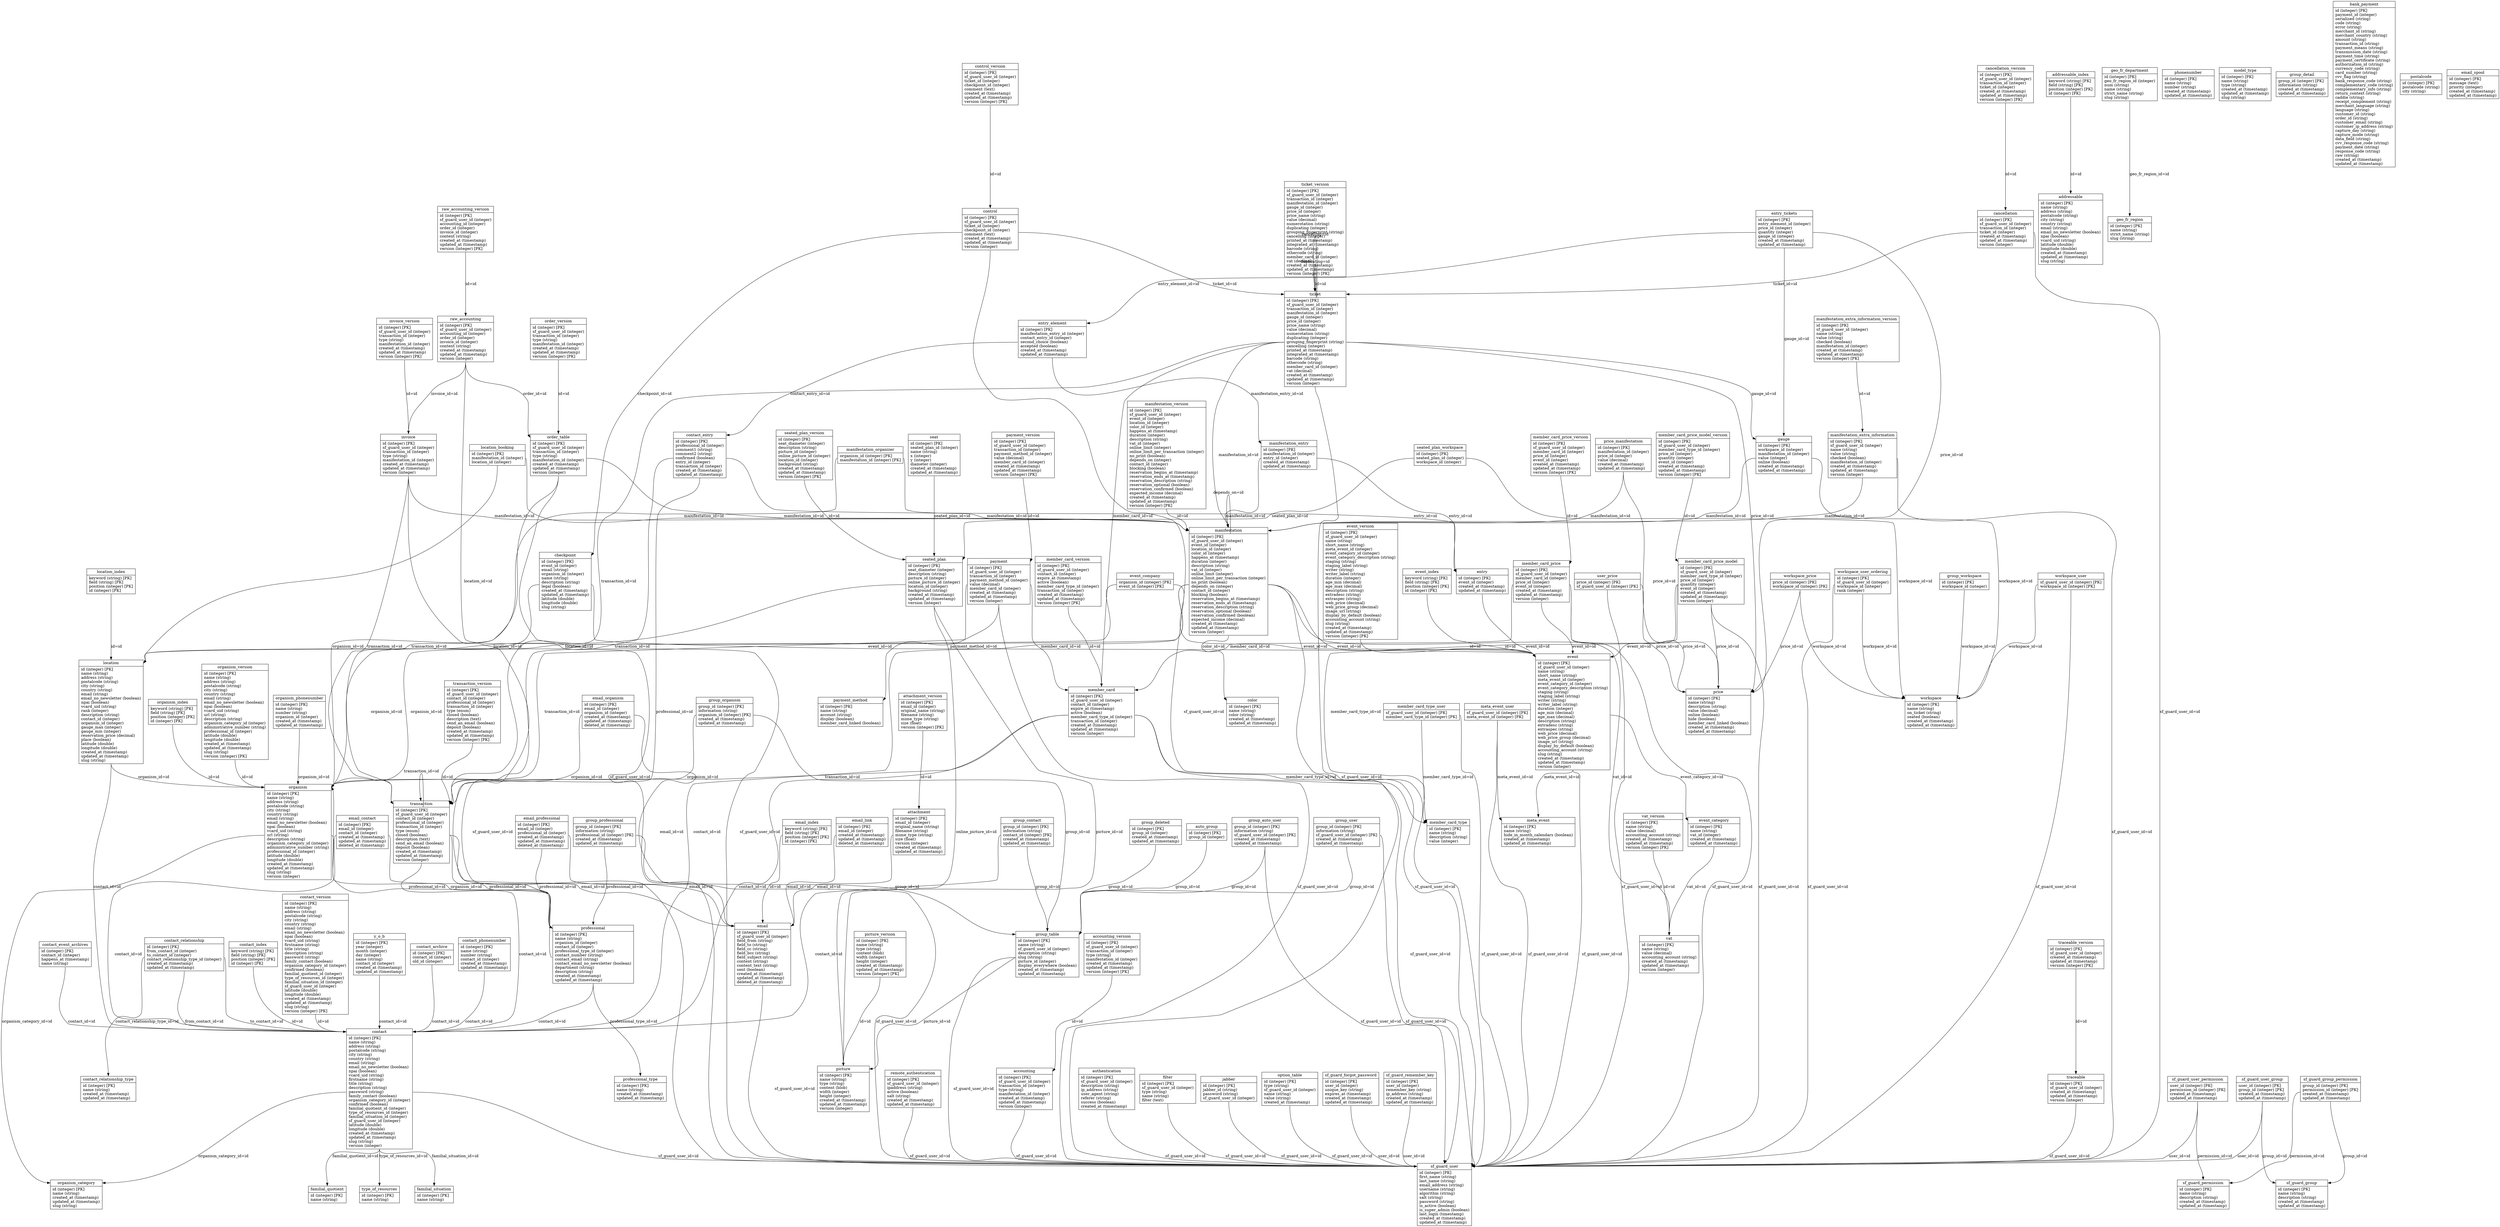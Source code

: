 digraph G {
	edge [ len=2 labeldistance=2 ];
	overlap=false;
	splines=true;

	nodecontact_relationship [
		label="{<table>contact_relationship|<cols>id (integer) [PK]\lfrom_contact_id (integer)\lto_contact_id (integer)\lcontact_relationship_type_id (integer)\lcreated_at (timestamp)\lupdated_at (timestamp)\l}",
		shape=record ];
	nodefamilial_quotient [
		label="{<table>familial_quotient|<cols>id (integer) [PK]\lname (string)\l}",
		shape=record ];
	nodeaddressable [
		label="{<table>addressable|<cols>id (integer) [PK]\lname (string)\laddress (string)\lpostalcode (string)\lcity (string)\lcountry (string)\lemail (string)\lemail_no_newsletter (boolean)\lnpai (boolean)\lvcard_uid (string)\llatitude (double)\llongitude (double)\lcreated_at (timestamp)\lupdated_at (timestamp)\lslug (string)\l}",
		shape=record ];
	nodecontact [
		label="{<table>contact|<cols>id (integer) [PK]\lname (string)\laddress (string)\lpostalcode (string)\lcity (string)\lcountry (string)\lemail (string)\lemail_no_newsletter (boolean)\lnpai (boolean)\lvcard_uid (string)\lfirstname (string)\ltitle (string)\ldescription (string)\lpassword (string)\lfamily_contact (boolean)\lorganism_category_id (integer)\lconfirmed (boolean)\lfamilial_quotient_id (integer)\ltype_of_resources_id (integer)\lfamilial_situation_id (integer)\lsf_guard_user_id (integer)\llatitude (double)\llongitude (double)\lcreated_at (timestamp)\lupdated_at (timestamp)\lslug (string)\lversion (integer)\l}",
		shape=record ];
	nodeorganism [
		label="{<table>organism|<cols>id (integer) [PK]\lname (string)\laddress (string)\lpostalcode (string)\lcity (string)\lcountry (string)\lemail (string)\lemail_no_newsletter (boolean)\lnpai (boolean)\lvcard_uid (string)\lurl (string)\ldescription (string)\lorganism_category_id (integer)\ladministrative_number (string)\lprofessional_id (integer)\llatitude (double)\llongitude (double)\lcreated_at (timestamp)\lupdated_at (timestamp)\lslug (string)\lversion (integer)\l}",
		shape=record ];
	nodefamilial_situation [
		label="{<table>familial_situation|<cols>id (integer) [PK]\lname (string)\l}",
		shape=record ];
	nodecontact_relationship_type [
		label="{<table>contact_relationship_type|<cols>id (integer) [PK]\lname (string)\lcreated_at (timestamp)\lupdated_at (timestamp)\l}",
		shape=record ];
	nodegeo_fr_region [
		label="{<table>geo_fr_region|<cols>id (integer) [PK]\lname (string)\lstrict_name (string)\lslug (string)\l}",
		shape=record ];
	nodeoption_table [
		label="{<table>option_table|<cols>id (integer) [PK]\ltype (string)\lsf_guard_user_id (integer)\lname (string)\lvalue (string)\lcreated_at (timestamp)\l}",
		shape=record ];
	nodeoption_table [
		label="{<table>option_table|<cols>id (integer) [PK]\ltype (string)\lsf_guard_user_id (integer)\lname (string)\lvalue (string)\lcreated_at (timestamp)\l}",
		shape=record ];
	nodey_o_b [
		label="{<table>y_o_b|<cols>id (integer) [PK]\lyear (integer)\lmonth (integer)\lday (integer)\lname (string)\lcontact_id (integer)\lcreated_at (timestamp)\lupdated_at (timestamp)\l}",
		shape=record ];
	nodeoption_table [
		label="{<table>option_table|<cols>id (integer) [PK]\ltype (string)\lsf_guard_user_id (integer)\lname (string)\lvalue (string)\lcreated_at (timestamp)\l}",
		shape=record ];
	nodephonenumber [
		label="{<table>phonenumber|<cols>id (integer) [PK]\lname (string)\lnumber (string)\lcreated_at (timestamp)\lupdated_at (timestamp)\l}",
		shape=record ];
	nodeorganism_phonenumber [
		label="{<table>organism_phonenumber|<cols>id (integer) [PK]\lname (string)\lnumber (string)\lorganism_id (integer)\lcreated_at (timestamp)\lupdated_at (timestamp)\l}",
		shape=record ];
	nodeorganism_category [
		label="{<table>organism_category|<cols>id (integer) [PK]\lname (string)\lcreated_at (timestamp)\lupdated_at (timestamp)\lslug (string)\l}",
		shape=record ];
	nodemodel_type [
		label="{<table>model_type|<cols>id (integer) [PK]\lname (string)\ltype (string)\lcreated_at (timestamp)\lupdated_at (timestamp)\lslug (string)\l}",
		shape=record ];
	nodemodel_type [
		label="{<table>model_type|<cols>id (integer) [PK]\lname (string)\ltype (string)\lcreated_at (timestamp)\lupdated_at (timestamp)\lslug (string)\l}",
		shape=record ];
	nodetype_of_resources [
		label="{<table>type_of_resources|<cols>id (integer) [PK]\lname (string)\l}",
		shape=record ];
	nodemodel_type [
		label="{<table>model_type|<cols>id (integer) [PK]\lname (string)\ltype (string)\lcreated_at (timestamp)\lupdated_at (timestamp)\lslug (string)\l}",
		shape=record ];
	nodeoption_table [
		label="{<table>option_table|<cols>id (integer) [PK]\ltype (string)\lsf_guard_user_id (integer)\lname (string)\lvalue (string)\lcreated_at (timestamp)\l}",
		shape=record ];
	nodecontact_archive [
		label="{<table>contact_archive|<cols>id (integer) [PK]\lcontact_id (integer)\lold_id (integer)\l}",
		shape=record ];
	nodecontact_phonenumber [
		label="{<table>contact_phonenumber|<cols>id (integer) [PK]\lname (string)\lnumber (string)\lcontact_id (integer)\lcreated_at (timestamp)\lupdated_at (timestamp)\l}",
		shape=record ];
	nodeprofessional [
		label="{<table>professional|<cols>id (integer) [PK]\lname (string)\lorganism_id (integer)\lcontact_id (integer)\lprofessional_type_id (integer)\lcontact_number (string)\lcontact_email (string)\lcontact_email_no_newsletter (boolean)\ldepartment (string)\ldescription (string)\lcreated_at (timestamp)\lupdated_at (timestamp)\l}",
		shape=record ];
	nodeprofessional_type [
		label="{<table>professional_type|<cols>id (integer) [PK]\lname (string)\lcreated_at (timestamp)\lupdated_at (timestamp)\l}",
		shape=record ];
	nodegeo_fr_department [
		label="{<table>geo_fr_department|<cols>id (integer) [PK]\lgeo_fr_region_id (integer)\lnum (string)\lname (string)\lstrict_name (string)\lslug (string)\l}",
		shape=record ];
	nodeentry [
		label="{<table>entry|<cols>id (integer) [PK]\levent_id (integer)\lcreated_at (timestamp)\lupdated_at (timestamp)\l}",
		shape=record ];
	nodeentry_element [
		label="{<table>entry_element|<cols>id (integer) [PK]\lmanifestation_entry_id (integer)\lcontact_entry_id (integer)\lsecond_choice (boolean)\laccepted (boolean)\lcreated_at (timestamp)\lupdated_at (timestamp)\l}",
		shape=record ];
	nodecontact_entry [
		label="{<table>contact_entry|<cols>id (integer) [PK]\lprofessional_id (integer)\lcomment1 (string)\lcomment2 (string)\lconfirmed (boolean)\lentry_id (integer)\ltransaction_id (integer)\lcreated_at (timestamp)\lupdated_at (timestamp)\l}",
		shape=record ];
	nodeentry_tickets [
		label="{<table>entry_tickets|<cols>id (integer) [PK]\lentry_element_id (integer)\lprice_id (integer)\lquantity (integer)\lgauge_id (integer)\lcreated_at (timestamp)\lupdated_at (timestamp)\l}",
		shape=record ];
	nodemanifestation_entry [
		label="{<table>manifestation_entry|<cols>id (integer) [PK]\lmanifestation_id (integer)\lentry_id (integer)\lcreated_at (timestamp)\lupdated_at (timestamp)\l}",
		shape=record ];
	nodegroup_workspace [
		label="{<table>group_workspace|<cols>id (integer) [PK]\lworkspace_id (integer)\l}",
		shape=record ];
	nodegroup_deleted [
		label="{<table>group_deleted|<cols>id (integer) [PK]\lgroup_id (integer)\lcreated_at (timestamp)\lupdated_at (timestamp)\l}",
		shape=record ];
	nodegroup_table [
		label="{<table>group_table|<cols>id (integer) [PK]\lname (string)\lsf_guard_user_id (integer)\ldescription (string)\lslug (string)\lpicture_id (integer)\ldisplay_everywhere (boolean)\lcreated_at (timestamp)\lupdated_at (timestamp)\l}",
		shape=record ];
	nodegroup_detail [
		label="{<table>group_detail|<cols>group_id (integer) [PK]\linformation (string)\lcreated_at (timestamp)\lupdated_at (timestamp)\l}",
		shape=record ];
	nodegroup_contact [
		label="{<table>group_contact|<cols>group_id (integer) [PK]\linformation (string)\lcontact_id (integer) [PK]\lcreated_at (timestamp)\lupdated_at (timestamp)\l}",
		shape=record ];
	nodegroup_auto_user [
		label="{<table>group_auto_user|<cols>group_id (integer) [PK]\linformation (string)\lsf_guard_user_id (integer) [PK]\lcreated_at (timestamp)\lupdated_at (timestamp)\l}",
		shape=record ];
	nodegroup_organism [
		label="{<table>group_organism|<cols>group_id (integer) [PK]\linformation (string)\lorganism_id (integer) [PK]\lcreated_at (timestamp)\lupdated_at (timestamp)\l}",
		shape=record ];
	nodegroup_professional [
		label="{<table>group_professional|<cols>group_id (integer) [PK]\linformation (string)\lprofessional_id (integer) [PK]\lcreated_at (timestamp)\lupdated_at (timestamp)\l}",
		shape=record ];
	nodegroup_user [
		label="{<table>group_user|<cols>group_id (integer) [PK]\linformation (string)\lsf_guard_user_id (integer) [PK]\lcreated_at (timestamp)\lupdated_at (timestamp)\l}",
		shape=record ];
	nodetraceable [
		label="{<table>traceable|<cols>id (integer) [PK]\lsf_guard_user_id (integer)\lcreated_at (timestamp)\lupdated_at (timestamp)\lversion (integer)\l}",
		shape=record ];
	nodecancellation [
		label="{<table>cancellation|<cols>id (integer) [PK]\lsf_guard_user_id (integer)\ltransaction_id (integer)\lticket_id (integer)\lcreated_at (timestamp)\lupdated_at (timestamp)\lversion (integer)\l}",
		shape=record ];
	noderaw_accounting [
		label="{<table>raw_accounting|<cols>id (integer) [PK]\lsf_guard_user_id (integer)\laccounting_id (integer)\lorder_id (integer)\linvoice_id (integer)\lcontent (string)\lcreated_at (timestamp)\lupdated_at (timestamp)\lversion (integer)\l}",
		shape=record ];
	nodeticket [
		label="{<table>ticket|<cols>id (integer) [PK]\lsf_guard_user_id (integer)\ltransaction_id (integer)\lmanifestation_id (integer)\lgauge_id (integer)\lprice_id (integer)\lprice_name (string)\lvalue (decimal)\lnumerotation (string)\lduplicating (integer)\lgrouping_fingerprint (string)\lcancelling (integer)\lprinted_at (timestamp)\lintegrated_at (timestamp)\lbarcode (string)\lothercode (string)\lmember_card_id (integer)\lvat (decimal)\lcreated_at (timestamp)\lupdated_at (timestamp)\lversion (integer)\l}",
		shape=record ];
	nodepayment [
		label="{<table>payment|<cols>id (integer) [PK]\lsf_guard_user_id (integer)\ltransaction_id (integer)\lpayment_method_id (integer)\lvalue (decimal)\lmember_card_id (integer)\lcreated_at (timestamp)\lupdated_at (timestamp)\lversion (integer)\l}",
		shape=record ];
	nodecontrol [
		label="{<table>control|<cols>id (integer) [PK]\lsf_guard_user_id (integer)\lticket_id (integer)\lcheckpoint_id (integer)\lcomment (text)\lcreated_at (timestamp)\lupdated_at (timestamp)\lversion (integer)\l}",
		shape=record ];
	nodecontact_event_archives [
		label="{<table>contact_event_archives|<cols>id (integer) [PK]\lcontact_id (integer)\lhappens_at (timestamp)\lname (string)\l}",
		shape=record ];
	nodeoption_table [
		label="{<table>option_table|<cols>id (integer) [PK]\ltype (string)\lsf_guard_user_id (integer)\lname (string)\lvalue (string)\lcreated_at (timestamp)\l}",
		shape=record ];
	nodeaccounting [
		label="{<table>accounting|<cols>id (integer) [PK]\lsf_guard_user_id (integer)\ltransaction_id (integer)\ltype (string)\lmanifestation_id (integer)\lcreated_at (timestamp)\lupdated_at (timestamp)\lversion (integer)\l}",
		shape=record ];
	nodeinvoice [
		label="{<table>invoice|<cols>id (integer) [PK]\lsf_guard_user_id (integer)\ltransaction_id (integer)\ltype (string)\lmanifestation_id (integer)\lcreated_at (timestamp)\lupdated_at (timestamp)\lversion (integer)\l}",
		shape=record ];
	nodepayment_method [
		label="{<table>payment_method|<cols>id (integer) [PK]\lname (string)\laccount (string)\ldisplay (boolean)\lmember_card_linked (boolean)\l}",
		shape=record ];
	nodetransaction [
		label="{<table>transaction|<cols>id (integer) [PK]\lsf_guard_user_id (integer)\lcontact_id (integer)\lprofessional_id (integer)\ltransaction_id (integer)\ltype (enum)\lclosed (boolean)\ldescription (text)\lsend_an_email (boolean)\ldeposit (boolean)\lcreated_at (timestamp)\lupdated_at (timestamp)\lversion (integer)\l}",
		shape=record ];
	nodeorder_table [
		label="{<table>order_table|<cols>id (integer) [PK]\lsf_guard_user_id (integer)\ltransaction_id (integer)\ltype (string)\lmanifestation_id (integer)\lcreated_at (timestamp)\lupdated_at (timestamp)\lversion (integer)\l}",
		shape=record ];
	nodeworkspace_price [
		label="{<table>workspace_price|<cols>price_id (integer) [PK]\lworkspace_id (integer) [PK]\l}",
		shape=record ];
	nodeuser_price [
		label="{<table>user_price|<cols>price_id (integer) [PK]\lsf_guard_user_id (integer) [PK]\l}",
		shape=record ];
	nodeprice [
		label="{<table>price|<cols>id (integer) [PK]\lname (string)\ldescription (string)\lvalue (decimal)\lonline (boolean)\lhide (boolean)\lmember_card_linked (boolean)\lcreated_at (timestamp)\lupdated_at (timestamp)\l}",
		shape=record ];
	nodeprice_manifestation [
		label="{<table>price_manifestation|<cols>id (integer) [PK]\lmanifestation_id (integer)\lprice_id (integer)\lvalue (decimal)\lcreated_at (timestamp)\lupdated_at (timestamp)\l}",
		shape=record ];
	nodecheckpoint [
		label="{<table>checkpoint|<cols>id (integer) [PK]\levent_id (integer)\lemail (string)\lorganism_id (integer)\lname (string)\ldescription (string)\llegal (boolean)\lcreated_at (timestamp)\lupdated_at (timestamp)\llatitude (double)\llongitude (double)\lslug (string)\l}",
		shape=record ];
	noderemote_authentication [
		label="{<table>remote_authentication|<cols>id (integer) [PK]\lsf_guard_user_id (integer)\lipaddress (string)\lactive (boolean)\lsalt (string)\lcreated_at (timestamp)\lupdated_at (timestamp)\l}",
		shape=record ];
	nodebank_payment [
		label="{<table>bank_payment|<cols>id (integer) [PK]\lpayment_id (integer)\lserialized (string)\lcode (string)\lerror (string)\lmerchant_id (string)\lmerchant_country (string)\lamount (string)\ltransaction_id (string)\lpayment_means (string)\ltransmission_date (string)\lpayment_time (string)\lpayment_certificate (string)\lauthorization_id (string)\lcurrency_code (string)\lcard_number (string)\lcvv_flag (string)\lbank_response_code (string)\lcomplementary_code (string)\lcomplementary_info (string)\lreturn_context (string)\lcaddie (string)\lreceipt_complement (string)\lmerchant_language (string)\llanguage (string)\lcustomer_id (string)\lorder_id (string)\lcustomer_email (string)\lcustomer_ip_address (string)\lcapture_day (string)\lcapture_mode (string)\ldata_field (string)\lcvv_response_code (string)\lpayment_date (string)\lresponse_code (string)\lraw (string)\lcreated_at (timestamp)\lupdated_at (timestamp)\l}",
		shape=record ];
	nodeauto_group [
		label="{<table>auto_group|<cols>id (integer) [PK]\lgroup_id (integer)\l}",
		shape=record ];
	nodeemail_link [
		label="{<table>email_link|<cols>id (integer) [PK]\lemail_id (integer)\lcreated_at (timestamp)\lupdated_at (timestamp)\ldeleted_at (timestamp)\l}",
		shape=record ];
	nodemember_card [
		label="{<table>member_card|<cols>id (integer) [PK]\lsf_guard_user_id (integer)\lcontact_id (integer)\lexpire_at (timestamp)\lactive (boolean)\lmember_card_type_id (integer)\ltransaction_id (integer)\lcreated_at (timestamp)\lupdated_at (timestamp)\lversion (integer)\l}",
		shape=record ];
	nodemember_card_type_user [
		label="{<table>member_card_type_user|<cols>sf_guard_user_id (integer) [PK]\lmember_card_type_id (integer) [PK]\l}",
		shape=record ];
	nodemember_card_type [
		label="{<table>member_card_type|<cols>id (integer) [PK]\lname (string)\ldescription (string)\lvalue (integer)\l}",
		shape=record ];
	nodemember_card_price [
		label="{<table>member_card_price|<cols>id (integer) [PK]\lsf_guard_user_id (integer)\lmember_card_id (integer)\lprice_id (integer)\levent_id (integer)\lcreated_at (timestamp)\lupdated_at (timestamp)\lversion (integer)\l}",
		shape=record ];
	nodemember_card_price_model [
		label="{<table>member_card_price_model|<cols>id (integer) [PK]\lsf_guard_user_id (integer)\lmember_card_type_id (integer)\lprice_id (integer)\lquantity (integer)\levent_id (integer)\lcreated_at (timestamp)\lupdated_at (timestamp)\lversion (integer)\l}",
		shape=record ];
	nodeauthentication [
		label="{<table>authentication|<cols>id (integer) [PK]\lsf_guard_user_id (integer)\ldescription (string)\lip_address (string)\luser_agent (string)\lreferer (string)\lsuccess (boolean)\lcreated_at (timestamp)\l}",
		shape=record ];
	nodepicture [
		label="{<table>picture|<cols>id (integer) [PK]\lname (string)\ltype (string)\lcontent (blob)\lwidth (integer)\lheight (integer)\lcreated_at (timestamp)\lupdated_at (timestamp)\lversion (integer)\l}",
		shape=record ];
	nodepostalcode [
		label="{<table>postalcode|<cols>id (integer) [PK]\lpostalcode (string)\lcity (string)\l}",
		shape=record ];
	nodefilter [
		label="{<table>filter|<cols>id (integer) [PK]\lsf_guard_user_id (integer)\ltype (string)\lname (string)\lfilter (text)\l}",
		shape=record ];
	nodejabber [
		label="{<table>jabber|<cols>id (integer) [PK]\ljabber_id (string)\lpassword (string)\lsf_guard_user_id (integer)\l}",
		shape=record ];
	nodesf_guard_group [
		label="{<table>sf_guard_group|<cols>id (integer) [PK]\lname (string)\ldescription (string)\lcreated_at (timestamp)\lupdated_at (timestamp)\l}",
		shape=record ];
	nodesf_guard_user_permission [
		label="{<table>sf_guard_user_permission|<cols>user_id (integer) [PK]\lpermission_id (integer) [PK]\lcreated_at (timestamp)\lupdated_at (timestamp)\l}",
		shape=record ];
	nodesf_guard_user_group [
		label="{<table>sf_guard_user_group|<cols>user_id (integer) [PK]\lgroup_id (integer) [PK]\lcreated_at (timestamp)\lupdated_at (timestamp)\l}",
		shape=record ];
	nodesf_guard_forgot_password [
		label="{<table>sf_guard_forgot_password|<cols>id (integer) [PK]\luser_id (integer)\lunique_key (string)\lexpires_at (timestamp)\lcreated_at (timestamp)\lupdated_at (timestamp)\l}",
		shape=record ];
	nodesf_guard_user [
		label="{<table>sf_guard_user|<cols>id (integer) [PK]\lfirst_name (string)\llast_name (string)\lemail_address (string)\lusername (string)\lalgorithm (string)\lsalt (string)\lpassword (string)\lis_active (boolean)\lis_super_admin (boolean)\llast_login (timestamp)\lcreated_at (timestamp)\lupdated_at (timestamp)\l}",
		shape=record ];
	nodesf_guard_group_permission [
		label="{<table>sf_guard_group_permission|<cols>group_id (integer) [PK]\lpermission_id (integer) [PK]\lcreated_at (timestamp)\lupdated_at (timestamp)\l}",
		shape=record ];
	nodesf_guard_remember_key [
		label="{<table>sf_guard_remember_key|<cols>id (integer) [PK]\luser_id (integer)\lremember_key (string)\lip_address (string)\lcreated_at (timestamp)\lupdated_at (timestamp)\l}",
		shape=record ];
	nodesf_guard_permission [
		label="{<table>sf_guard_permission|<cols>id (integer) [PK]\lname (string)\ldescription (string)\lcreated_at (timestamp)\lupdated_at (timestamp)\l}",
		shape=record ];
	nodeemail_spool [
		label="{<table>email_spool|<cols>id (integer) [PK]\lmessage (text)\lpriority (integer)\lcreated_at (timestamp)\lupdated_at (timestamp)\l}",
		shape=record ];
	nodeemail_professional [
		label="{<table>email_professional|<cols>id (integer) [PK]\lemail_id (integer)\lprofessional_id (integer)\lcreated_at (timestamp)\lupdated_at (timestamp)\ldeleted_at (timestamp)\l}",
		shape=record ];
	nodeemail_contact [
		label="{<table>email_contact|<cols>id (integer) [PK]\lemail_id (integer)\lcontact_id (integer)\lcreated_at (timestamp)\lupdated_at (timestamp)\ldeleted_at (timestamp)\l}",
		shape=record ];
	nodeemail [
		label="{<table>email|<cols>id (integer) [PK]\lsf_guard_user_id (integer)\lfield_from (string)\lfield_to (string)\lfield_cc (string)\lfield_bcc (string)\lfield_subject (string)\lcontent (string)\lcontent_text (string)\lsent (boolean)\lcreated_at (timestamp)\lupdated_at (timestamp)\ldeleted_at (timestamp)\l}",
		shape=record ];
	nodeattachment [
		label="{<table>attachment|<cols>id (integer) [PK]\lemail_id (integer)\loriginal_name (string)\lfilename (string)\lmime_type (string)\lsize (float)\lversion (integer)\lcreated_at (timestamp)\lupdated_at (timestamp)\l}",
		shape=record ];
	nodeemail_organism [
		label="{<table>email_organism|<cols>id (integer) [PK]\lemail_id (integer)\lorganism_id (integer)\lcreated_at (timestamp)\lupdated_at (timestamp)\ldeleted_at (timestamp)\l}",
		shape=record ];
	nodelocation_booking [
		label="{<table>location_booking|<cols>id (integer) [PK]\lmanifestation_id (integer)\llocation_id (integer)\l}",
		shape=record ];
	nodeworkspace_user_ordering [
		label="{<table>workspace_user_ordering|<cols>id (integer) [PK]\lsf_guard_user_id (integer)\lworkspace_id (integer)\lrank (integer)\l}",
		shape=record ];
	nodemeta_event_user [
		label="{<table>meta_event_user|<cols>sf_guard_user_id (integer) [PK]\lmeta_event_id (integer) [PK]\l}",
		shape=record ];
	nodeseat [
		label="{<table>seat|<cols>id (integer) [PK]\lseated_plan_id (integer)\lname (string)\lx (integer)\ly (integer)\ldiameter (integer)\lcreated_at (timestamp)\lupdated_at (timestamp)\l}",
		shape=record ];
	nodeevent_company [
		label="{<table>event_company|<cols>organism_id (integer) [PK]\levent_id (integer) [PK]\l}",
		shape=record ];
	nodemanifestation_organizer [
		label="{<table>manifestation_organizer|<cols>organism_id (integer) [PK]\lmanifestation_id (integer) [PK]\l}",
		shape=record ];
	nodeseated_plan_workspace [
		label="{<table>seated_plan_workspace|<cols>id (integer) [PK]\lseated_plan_id (integer)\lworkspace_id (integer)\l}",
		shape=record ];
	nodemanifestation_extra_information [
		label="{<table>manifestation_extra_information|<cols>id (integer) [PK]\lsf_guard_user_id (integer)\lname (string)\lvalue (string)\lchecked (boolean)\lmanifestation_id (integer)\lcreated_at (timestamp)\lupdated_at (timestamp)\lversion (integer)\l}",
		shape=record ];
	nodeworkspace [
		label="{<table>workspace|<cols>id (integer) [PK]\lname (string)\lon_ticket (string)\lseated (boolean)\lcreated_at (timestamp)\lupdated_at (timestamp)\l}",
		shape=record ];
	nodelocation [
		label="{<table>location|<cols>id (integer) [PK]\lname (string)\laddress (string)\lpostalcode (string)\lcity (string)\lcountry (string)\lemail (string)\lemail_no_newsletter (boolean)\lnpai (boolean)\lvcard_uid (string)\lrank (integer)\ldescription (string)\lcontact_id (integer)\lorganism_id (integer)\lgauge_max (integer)\lgauge_min (integer)\lreservation_price (decimal)\lplace (boolean)\llatitude (double)\llongitude (double)\lcreated_at (timestamp)\lupdated_at (timestamp)\lslug (string)\l}",
		shape=record ];
	nodemeta_event [
		label="{<table>meta_event|<cols>id (integer) [PK]\lname (string)\lhide_in_month_calendars (boolean)\lcreated_at (timestamp)\lupdated_at (timestamp)\l}",
		shape=record ];
	nodeevent [
		label="{<table>event|<cols>id (integer) [PK]\lsf_guard_user_id (integer)\lname (string)\lshort_name (string)\lmeta_event_id (integer)\levent_category_id (integer)\levent_category_description (string)\lstaging (string)\lstaging_label (string)\lwriter (string)\lwriter_label (string)\lduration (integer)\lage_min (decimal)\lage_max (decimal)\ldescription (string)\lextradesc (string)\lextraspec (string)\lweb_price (decimal)\lweb_price_group (decimal)\limage_url (string)\ldisplay_by_default (boolean)\laccounting_account (string)\lslug (string)\lcreated_at (timestamp)\lupdated_at (timestamp)\lversion (integer)\l}",
		shape=record ];
	nodecolor [
		label="{<table>color|<cols>id (integer) [PK]\lname (string)\lcolor (string)\lcreated_at (timestamp)\lupdated_at (timestamp)\l}",
		shape=record ];
	nodeseated_plan [
		label="{<table>seated_plan|<cols>id (integer) [PK]\lseat_diameter (integer)\ldescription (string)\lpicture_id (integer)\lonline_picture_id (integer)\llocation_id (integer)\lbackground (string)\lcreated_at (timestamp)\lupdated_at (timestamp)\lversion (integer)\l}",
		shape=record ];
	nodegauge [
		label="{<table>gauge|<cols>id (integer) [PK]\lworkspace_id (integer)\lmanifestation_id (integer)\lvalue (integer)\lonline (boolean)\lcreated_at (timestamp)\lupdated_at (timestamp)\l}",
		shape=record ];
	nodeevent_category [
		label="{<table>event_category|<cols>id (integer) [PK]\lname (string)\lvat_id (integer)\lcreated_at (timestamp)\lupdated_at (timestamp)\l}",
		shape=record ];
	nodemanifestation [
		label="{<table>manifestation|<cols>id (integer) [PK]\lsf_guard_user_id (integer)\levent_id (integer)\llocation_id (integer)\lcolor_id (integer)\lhappens_at (timestamp)\lduration (integer)\ldescription (string)\lvat_id (integer)\lonline_limit (integer)\lonline_limit_per_transaction (integer)\lno_print (boolean)\ldepends_on (integer)\lcontact_id (integer)\lblocking (boolean)\lreservation_begins_at (timestamp)\lreservation_ends_at (timestamp)\lreservation_description (string)\lreservation_optional (boolean)\lreservation_confirmed (boolean)\lexpected_income (decimal)\lcreated_at (timestamp)\lupdated_at (timestamp)\lversion (integer)\l}",
		shape=record ];
	nodeworkspace_user [
		label="{<table>workspace_user|<cols>sf_guard_user_id (integer) [PK]\lworkspace_id (integer) [PK]\l}",
		shape=record ];
	nodevat [
		label="{<table>vat|<cols>id (integer) [PK]\lname (string)\lvalue (decimal)\laccounting_account (string)\lcreated_at (timestamp)\lupdated_at (timestamp)\lversion (integer)\l}",
		shape=record ];
	nodeaddressable_index [
		label="{<table>addressable_index|<cols>keyword (string) [PK]\lfield (string) [PK]\lposition (integer) [PK]\lid (integer) [PK]\l}",
		shape=record ];
	nodecontact_index [
		label="{<table>contact_index|<cols>keyword (string) [PK]\lfield (string) [PK]\lposition (integer) [PK]\lid (integer) [PK]\l}",
		shape=record ];
	nodecontact_version [
		label="{<table>contact_version|<cols>id (integer) [PK]\lname (string)\laddress (string)\lpostalcode (string)\lcity (string)\lcountry (string)\lemail (string)\lemail_no_newsletter (boolean)\lnpai (boolean)\lvcard_uid (string)\lfirstname (string)\ltitle (string)\ldescription (string)\lpassword (string)\lfamily_contact (boolean)\lorganism_category_id (integer)\lconfirmed (boolean)\lfamilial_quotient_id (integer)\ltype_of_resources_id (integer)\lfamilial_situation_id (integer)\lsf_guard_user_id (integer)\llatitude (double)\llongitude (double)\lcreated_at (timestamp)\lupdated_at (timestamp)\lslug (string)\lversion (integer) [PK]\l}",
		shape=record ];
	nodeorganism_index [
		label="{<table>organism_index|<cols>keyword (string) [PK]\lfield (string) [PK]\lposition (integer) [PK]\lid (integer) [PK]\l}",
		shape=record ];
	nodeorganism_version [
		label="{<table>organism_version|<cols>id (integer) [PK]\lname (string)\laddress (string)\lpostalcode (string)\lcity (string)\lcountry (string)\lemail (string)\lemail_no_newsletter (boolean)\lnpai (boolean)\lvcard_uid (string)\lurl (string)\ldescription (string)\lorganism_category_id (integer)\ladministrative_number (string)\lprofessional_id (integer)\llatitude (double)\llongitude (double)\lcreated_at (timestamp)\lupdated_at (timestamp)\lslug (string)\lversion (integer) [PK]\l}",
		shape=record ];
	nodetraceable_version [
		label="{<table>traceable_version|<cols>id (integer) [PK]\lsf_guard_user_id (integer)\lcreated_at (timestamp)\lupdated_at (timestamp)\lversion (integer) [PK]\l}",
		shape=record ];
	nodecancellation_version [
		label="{<table>cancellation_version|<cols>id (integer) [PK]\lsf_guard_user_id (integer)\ltransaction_id (integer)\lticket_id (integer)\lcreated_at (timestamp)\lupdated_at (timestamp)\lversion (integer) [PK]\l}",
		shape=record ];
	noderaw_accounting_version [
		label="{<table>raw_accounting_version|<cols>id (integer) [PK]\lsf_guard_user_id (integer)\laccounting_id (integer)\lorder_id (integer)\linvoice_id (integer)\lcontent (string)\lcreated_at (timestamp)\lupdated_at (timestamp)\lversion (integer) [PK]\l}",
		shape=record ];
	nodeticket_version [
		label="{<table>ticket_version|<cols>id (integer) [PK]\lsf_guard_user_id (integer)\ltransaction_id (integer)\lmanifestation_id (integer)\lgauge_id (integer)\lprice_id (integer)\lprice_name (string)\lvalue (decimal)\lnumerotation (string)\lduplicating (integer)\lgrouping_fingerprint (string)\lcancelling (integer)\lprinted_at (timestamp)\lintegrated_at (timestamp)\lbarcode (string)\lothercode (string)\lmember_card_id (integer)\lvat (decimal)\lcreated_at (timestamp)\lupdated_at (timestamp)\lversion (integer) [PK]\l}",
		shape=record ];
	nodepayment_version [
		label="{<table>payment_version|<cols>id (integer) [PK]\lsf_guard_user_id (integer)\ltransaction_id (integer)\lpayment_method_id (integer)\lvalue (decimal)\lmember_card_id (integer)\lcreated_at (timestamp)\lupdated_at (timestamp)\lversion (integer) [PK]\l}",
		shape=record ];
	nodecontrol_version [
		label="{<table>control_version|<cols>id (integer) [PK]\lsf_guard_user_id (integer)\lticket_id (integer)\lcheckpoint_id (integer)\lcomment (text)\lcreated_at (timestamp)\lupdated_at (timestamp)\lversion (integer) [PK]\l}",
		shape=record ];
	nodeaccounting_version [
		label="{<table>accounting_version|<cols>id (integer) [PK]\lsf_guard_user_id (integer)\ltransaction_id (integer)\ltype (string)\lmanifestation_id (integer)\lcreated_at (timestamp)\lupdated_at (timestamp)\lversion (integer) [PK]\l}",
		shape=record ];
	nodeinvoice_version [
		label="{<table>invoice_version|<cols>id (integer) [PK]\lsf_guard_user_id (integer)\ltransaction_id (integer)\ltype (string)\lmanifestation_id (integer)\lcreated_at (timestamp)\lupdated_at (timestamp)\lversion (integer) [PK]\l}",
		shape=record ];
	nodetransaction_version [
		label="{<table>transaction_version|<cols>id (integer) [PK]\lsf_guard_user_id (integer)\lcontact_id (integer)\lprofessional_id (integer)\ltransaction_id (integer)\ltype (enum)\lclosed (boolean)\ldescription (text)\lsend_an_email (boolean)\ldeposit (boolean)\lcreated_at (timestamp)\lupdated_at (timestamp)\lversion (integer) [PK]\l}",
		shape=record ];
	nodeorder_version [
		label="{<table>order_version|<cols>id (integer) [PK]\lsf_guard_user_id (integer)\ltransaction_id (integer)\ltype (string)\lmanifestation_id (integer)\lcreated_at (timestamp)\lupdated_at (timestamp)\lversion (integer) [PK]\l}",
		shape=record ];
	nodemember_card_version [
		label="{<table>member_card_version|<cols>id (integer) [PK]\lsf_guard_user_id (integer)\lcontact_id (integer)\lexpire_at (timestamp)\lactive (boolean)\lmember_card_type_id (integer)\ltransaction_id (integer)\lcreated_at (timestamp)\lupdated_at (timestamp)\lversion (integer) [PK]\l}",
		shape=record ];
	nodemember_card_price_version [
		label="{<table>member_card_price_version|<cols>id (integer) [PK]\lsf_guard_user_id (integer)\lmember_card_id (integer)\lprice_id (integer)\levent_id (integer)\lcreated_at (timestamp)\lupdated_at (timestamp)\lversion (integer) [PK]\l}",
		shape=record ];
	nodemember_card_price_model_version [
		label="{<table>member_card_price_model_version|<cols>id (integer) [PK]\lsf_guard_user_id (integer)\lmember_card_type_id (integer)\lprice_id (integer)\lquantity (integer)\levent_id (integer)\lcreated_at (timestamp)\lupdated_at (timestamp)\lversion (integer) [PK]\l}",
		shape=record ];
	nodepicture_version [
		label="{<table>picture_version|<cols>id (integer) [PK]\lname (string)\ltype (string)\lcontent (blob)\lwidth (integer)\lheight (integer)\lcreated_at (timestamp)\lupdated_at (timestamp)\lversion (integer) [PK]\l}",
		shape=record ];
	nodeemail_index [
		label="{<table>email_index|<cols>keyword (string) [PK]\lfield (string) [PK]\lposition (integer) [PK]\lid (integer) [PK]\l}",
		shape=record ];
	nodeattachment_version [
		label="{<table>attachment_version|<cols>id (integer) [PK]\lemail_id (integer)\loriginal_name (string)\lfilename (string)\lmime_type (string)\lsize (float)\lversion (integer) [PK]\l}",
		shape=record ];
	nodemanifestation_extra_information_version [
		label="{<table>manifestation_extra_information_version|<cols>id (integer) [PK]\lsf_guard_user_id (integer)\lname (string)\lvalue (string)\lchecked (boolean)\lmanifestation_id (integer)\lcreated_at (timestamp)\lupdated_at (timestamp)\lversion (integer) [PK]\l}",
		shape=record ];
	nodelocation_index [
		label="{<table>location_index|<cols>keyword (string) [PK]\lfield (string) [PK]\lposition (integer) [PK]\lid (integer) [PK]\l}",
		shape=record ];
	nodeevent_version [
		label="{<table>event_version|<cols>id (integer) [PK]\lsf_guard_user_id (integer)\lname (string)\lshort_name (string)\lmeta_event_id (integer)\levent_category_id (integer)\levent_category_description (string)\lstaging (string)\lstaging_label (string)\lwriter (string)\lwriter_label (string)\lduration (integer)\lage_min (decimal)\lage_max (decimal)\ldescription (string)\lextradesc (string)\lextraspec (string)\lweb_price (decimal)\lweb_price_group (decimal)\limage_url (string)\ldisplay_by_default (boolean)\laccounting_account (string)\lslug (string)\lcreated_at (timestamp)\lupdated_at (timestamp)\lversion (integer) [PK]\l}",
		shape=record ];
	nodeevent_index [
		label="{<table>event_index|<cols>keyword (string) [PK]\lfield (string) [PK]\lposition (integer) [PK]\lid (integer) [PK]\l}",
		shape=record ];
	nodeseated_plan_version [
		label="{<table>seated_plan_version|<cols>id (integer) [PK]\lseat_diameter (integer)\ldescription (string)\lpicture_id (integer)\lonline_picture_id (integer)\llocation_id (integer)\lbackground (string)\lcreated_at (timestamp)\lupdated_at (timestamp)\lversion (integer) [PK]\l}",
		shape=record ];
	nodemanifestation_version [
		label="{<table>manifestation_version|<cols>id (integer) [PK]\lsf_guard_user_id (integer)\levent_id (integer)\llocation_id (integer)\lcolor_id (integer)\lhappens_at (timestamp)\lduration (integer)\ldescription (string)\lvat_id (integer)\lonline_limit (integer)\lonline_limit_per_transaction (integer)\lno_print (boolean)\ldepends_on (integer)\lcontact_id (integer)\lblocking (boolean)\lreservation_begins_at (timestamp)\lreservation_ends_at (timestamp)\lreservation_description (string)\lreservation_optional (boolean)\lreservation_confirmed (boolean)\lexpected_income (decimal)\lcreated_at (timestamp)\lupdated_at (timestamp)\lversion (integer) [PK]\l}",
		shape=record ];
	nodevat_version [
		label="{<table>vat_version|<cols>id (integer) [PK]\lname (string)\lvalue (decimal)\laccounting_account (string)\lcreated_at (timestamp)\lupdated_at (timestamp)\lversion (integer) [PK]\l}",
		shape=record ];

	nodecontact_relationship:cols -> nodecontact:table [
		label="from_contact_id=id"];
	nodecontact_relationship:cols -> nodecontact:table [
		label="to_contact_id=id"];
	nodecontact_relationship:cols -> nodecontact_relationship_type:table [
		label="contact_relationship_type_id=id"];
	nodecontact:cols -> nodeorganism_category:table [
		label="organism_category_id=id"];
	nodecontact:cols -> nodefamilial_quotient:table [
		label="familial_quotient_id=id"];
	nodecontact:cols -> nodetype_of_resources:table [
		label="type_of_resources_id=id"];
	nodecontact:cols -> nodefamilial_situation:table [
		label="familial_situation_id=id"];
	nodecontact:cols -> nodesf_guard_user:table [
		label="sf_guard_user_id=id"];
	nodeorganism:cols -> nodeorganism_category:table [
		label="organism_category_id=id"];
	nodeorganism:cols -> nodeprofessional:table [
		label="professional_id=id"];
	nodeoption_table:cols -> nodesf_guard_user:table [
		label="sf_guard_user_id=id"];
	nodey_o_b:cols -> nodecontact:table [
		label="contact_id=id"];
	nodeorganism_phonenumber:cols -> nodeorganism:table [
		label="organism_id=id"];
	nodecontact_archive:cols -> nodecontact:table [
		label="contact_id=id"];
	nodecontact_phonenumber:cols -> nodecontact:table [
		label="contact_id=id"];
	nodeprofessional:cols -> nodeprofessional_type:table [
		label="professional_type_id=id"];
	nodeprofessional:cols -> nodecontact:table [
		label="contact_id=id"];
	nodeprofessional:cols -> nodeorganism:table [
		label="organism_id=id"];
	nodegeo_fr_department:cols -> nodegeo_fr_region:table [
		label="geo_fr_region_id=id"];
	nodeentry:cols -> nodeevent:table [
		label="event_id=id"];
	nodeentry_element:cols -> nodecontact_entry:table [
		label="contact_entry_id=id"];
	nodeentry_element:cols -> nodemanifestation_entry:table [
		label="manifestation_entry_id=id"];
	nodecontact_entry:cols -> nodeprofessional:table [
		label="professional_id=id"];
	nodecontact_entry:cols -> nodeentry:table [
		label="entry_id=id"];
	nodecontact_entry:cols -> nodetransaction:table [
		label="transaction_id=id"];
	nodeentry_tickets:cols -> nodeentry_element:table [
		label="entry_element_id=id"];
	nodeentry_tickets:cols -> nodeprice:table [
		label="price_id=id"];
	nodeentry_tickets:cols -> nodegauge:table [
		label="gauge_id=id"];
	nodemanifestation_entry:cols -> nodemanifestation:table [
		label="manifestation_id=id"];
	nodemanifestation_entry:cols -> nodeentry:table [
		label="entry_id=id"];
	nodegroup_workspace:cols -> nodeworkspace:table [
		label="workspace_id=id"];
	nodegroup_deleted:cols -> nodegroup_table:table [
		label="group_id=id"];
	nodegroup_table:cols -> nodesf_guard_user:table [
		label="sf_guard_user_id=id"];
	nodegroup_table:cols -> nodepicture:table [
		label="picture_id=id"];
	nodegroup_contact:cols -> nodecontact:table [
		label="contact_id=id"];
	nodegroup_contact:cols -> nodegroup_table:table [
		label="group_id=id"];
	nodegroup_auto_user:cols -> nodesf_guard_user:table [
		label="sf_guard_user_id=id"];
	nodegroup_auto_user:cols -> nodegroup_table:table [
		label="group_id=id"];
	nodegroup_organism:cols -> nodeorganism:table [
		label="organism_id=id"];
	nodegroup_organism:cols -> nodegroup_table:table [
		label="group_id=id"];
	nodegroup_professional:cols -> nodeprofessional:table [
		label="professional_id=id"];
	nodegroup_professional:cols -> nodegroup_table:table [
		label="group_id=id"];
	nodegroup_user:cols -> nodesf_guard_user:table [
		label="sf_guard_user_id=id"];
	nodegroup_user:cols -> nodegroup_table:table [
		label="group_id=id"];
	nodetraceable:cols -> nodesf_guard_user:table [
		label="sf_guard_user_id=id"];
	nodecancellation:cols -> nodesf_guard_user:table [
		label="sf_guard_user_id=id"];
	nodecancellation:cols -> nodeticket:table [
		label="ticket_id=id"];
	noderaw_accounting:cols -> nodesf_guard_user:table [
		label="sf_guard_user_id=id"];
	noderaw_accounting:cols -> nodeorder_table:table [
		label="order_id=id"];
	noderaw_accounting:cols -> nodeinvoice:table [
		label="invoice_id=id"];
	nodeticket:cols -> nodemanifestation:table [
		label="manifestation_id=id"];
	nodeticket:cols -> nodetransaction:table [
		label="transaction_id=id"];
	nodeticket:cols -> nodeprice:table [
		label="price_id=id"];
	nodeticket:cols -> nodeticket:table [
		label="duplicating=id"];
	nodeticket:cols -> nodeticket:table [
		label="cancelling=id"];
	nodeticket:cols -> nodesf_guard_user:table [
		label="sf_guard_user_id=id"];
	nodeticket:cols -> nodegauge:table [
		label="gauge_id=id"];
	nodeticket:cols -> nodemember_card:table [
		label="member_card_id=id"];
	nodepayment:cols -> nodesf_guard_user:table [
		label="sf_guard_user_id=id"];
	nodepayment:cols -> nodetransaction:table [
		label="transaction_id=id"];
	nodepayment:cols -> nodepayment_method:table [
		label="payment_method_id=id"];
	nodepayment:cols -> nodemember_card:table [
		label="member_card_id=id"];
	nodecontrol:cols -> nodesf_guard_user:table [
		label="sf_guard_user_id=id"];
	nodecontrol:cols -> nodeticket:table [
		label="ticket_id=id"];
	nodecontrol:cols -> nodecheckpoint:table [
		label="checkpoint_id=id"];
	nodecontact_event_archives:cols -> nodecontact:table [
		label="contact_id=id"];
	nodeaccounting:cols -> nodesf_guard_user:table [
		label="sf_guard_user_id=id"];
	nodeinvoice:cols -> nodesf_guard_user:table [
		label="sf_guard_user_id=id"];
	nodeinvoice:cols -> nodetransaction:table [
		label="transaction_id=id"];
	nodeinvoice:cols -> nodemanifestation:table [
		label="manifestation_id=id"];
	nodetransaction:cols -> nodesf_guard_user:table [
		label="sf_guard_user_id=id"];
	nodetransaction:cols -> nodecontact:table [
		label="contact_id=id"];
	nodetransaction:cols -> nodeprofessional:table [
		label="professional_id=id"];
	nodetransaction:cols -> nodetransaction:table [
		label="transaction_id=id"];
	nodeorder_table:cols -> nodesf_guard_user:table [
		label="sf_guard_user_id=id"];
	nodeorder_table:cols -> nodetransaction:table [
		label="transaction_id=id"];
	nodeorder_table:cols -> nodemanifestation:table [
		label="manifestation_id=id"];
	nodeworkspace_price:cols -> nodeworkspace:table [
		label="workspace_id=id"];
	nodeworkspace_price:cols -> nodeprice:table [
		label="price_id=id"];
	nodeuser_price:cols -> nodesf_guard_user:table [
		label="sf_guard_user_id=id"];
	nodeuser_price:cols -> nodeprice:table [
		label="price_id=id"];
	nodeprice_manifestation:cols -> nodemanifestation:table [
		label="manifestation_id=id"];
	nodeprice_manifestation:cols -> nodeprice:table [
		label="price_id=id"];
	nodecheckpoint:cols -> nodeevent:table [
		label="event_id=id"];
	nodecheckpoint:cols -> nodeorganism:table [
		label="organism_id=id"];
	noderemote_authentication:cols -> nodesf_guard_user:table [
		label="sf_guard_user_id=id"];
	nodeauto_group:cols -> nodegroup_table:table [
		label="group_id=id"];
	nodeemail_link:cols -> nodeemail:table [
		label="email_id=id"];
	nodemember_card:cols -> nodesf_guard_user:table [
		label="sf_guard_user_id=id"];
	nodemember_card:cols -> nodecontact:table [
		label="contact_id=id"];
	nodemember_card:cols -> nodemember_card_type:table [
		label="member_card_type_id=id"];
	nodemember_card:cols -> nodetransaction:table [
		label="transaction_id=id"];
	nodemember_card_type_user:cols -> nodemember_card_type:table [
		label="member_card_type_id=id"];
	nodemember_card_type_user:cols -> nodesf_guard_user:table [
		label="sf_guard_user_id=id"];
	nodemember_card_price:cols -> nodesf_guard_user:table [
		label="sf_guard_user_id=id"];
	nodemember_card_price:cols -> nodemember_card:table [
		label="member_card_id=id"];
	nodemember_card_price:cols -> nodeprice:table [
		label="price_id=id"];
	nodemember_card_price:cols -> nodeevent:table [
		label="event_id=id"];
	nodemember_card_price_model:cols -> nodesf_guard_user:table [
		label="sf_guard_user_id=id"];
	nodemember_card_price_model:cols -> nodeprice:table [
		label="price_id=id"];
	nodemember_card_price_model:cols -> nodeevent:table [
		label="event_id=id"];
	nodemember_card_price_model:cols -> nodemember_card_type:table [
		label="member_card_type_id=id"];
	nodeauthentication:cols -> nodesf_guard_user:table [
		label="sf_guard_user_id=id"];
	nodefilter:cols -> nodesf_guard_user:table [
		label="sf_guard_user_id=id"];
	nodejabber:cols -> nodesf_guard_user:table [
		label="sf_guard_user_id=id"];
	nodesf_guard_user_permission:cols -> nodesf_guard_user:table [
		label="user_id=id"];
	nodesf_guard_user_permission:cols -> nodesf_guard_permission:table [
		label="permission_id=id"];
	nodesf_guard_user_group:cols -> nodesf_guard_user:table [
		label="user_id=id"];
	nodesf_guard_user_group:cols -> nodesf_guard_group:table [
		label="group_id=id"];
	nodesf_guard_forgot_password:cols -> nodesf_guard_user:table [
		label="user_id=id"];
	nodesf_guard_group_permission:cols -> nodesf_guard_group:table [
		label="group_id=id"];
	nodesf_guard_group_permission:cols -> nodesf_guard_permission:table [
		label="permission_id=id"];
	nodesf_guard_remember_key:cols -> nodesf_guard_user:table [
		label="user_id=id"];
	nodeemail_professional:cols -> nodeemail:table [
		label="email_id=id"];
	nodeemail_professional:cols -> nodeprofessional:table [
		label="professional_id=id"];
	nodeemail_contact:cols -> nodeemail:table [
		label="email_id=id"];
	nodeemail_contact:cols -> nodecontact:table [
		label="contact_id=id"];
	nodeemail:cols -> nodesf_guard_user:table [
		label="sf_guard_user_id=id"];
	nodeattachment:cols -> nodeemail:table [
		label="email_id=id"];
	nodeemail_organism:cols -> nodeemail:table [
		label="email_id=id"];
	nodeemail_organism:cols -> nodeorganism:table [
		label="organism_id=id"];
	nodelocation_booking:cols -> nodemanifestation:table [
		label="manifestation_id=id"];
	nodelocation_booking:cols -> nodelocation:table [
		label="location_id=id"];
	nodeworkspace_user_ordering:cols -> nodeworkspace:table [
		label="workspace_id=id"];
	nodeworkspace_user_ordering:cols -> nodesf_guard_user:table [
		label="sf_guard_user_id=id"];
	nodemeta_event_user:cols -> nodesf_guard_user:table [
		label="sf_guard_user_id=id"];
	nodemeta_event_user:cols -> nodemeta_event:table [
		label="meta_event_id=id"];
	nodeseat:cols -> nodeseated_plan:table [
		label="seated_plan_id=id"];
	nodeevent_company:cols -> nodeorganism:table [
		label="organism_id=id"];
	nodeevent_company:cols -> nodeevent:table [
		label="event_id=id"];
	nodemanifestation_organizer:cols -> nodeorganism:table [
		label="organism_id=id"];
	nodemanifestation_organizer:cols -> nodemanifestation:table [
		label="manifestation_id=id"];
	nodeseated_plan_workspace:cols -> nodeseated_plan:table [
		label="seated_plan_id=id"];
	nodeseated_plan_workspace:cols -> nodeworkspace:table [
		label="workspace_id=id"];
	nodemanifestation_extra_information:cols -> nodesf_guard_user:table [
		label="sf_guard_user_id=id"];
	nodemanifestation_extra_information:cols -> nodemanifestation:table [
		label="manifestation_id=id"];
	nodelocation:cols -> nodeorganism:table [
		label="organism_id=id"];
	nodelocation:cols -> nodecontact:table [
		label="contact_id=id"];
	nodeevent:cols -> nodesf_guard_user:table [
		label="sf_guard_user_id=id"];
	nodeevent:cols -> nodeevent_category:table [
		label="event_category_id=id"];
	nodeevent:cols -> nodemeta_event:table [
		label="meta_event_id=id"];
	nodeseated_plan:cols -> nodepicture:table [
		label="online_picture_id=id"];
	nodeseated_plan:cols -> nodepicture:table [
		label="picture_id=id"];
	nodeseated_plan:cols -> nodelocation:table [
		label="location_id=id"];
	nodegauge:cols -> nodemanifestation:table [
		label="manifestation_id=id"];
	nodegauge:cols -> nodeworkspace:table [
		label="workspace_id=id"];
	nodeevent_category:cols -> nodevat:table [
		label="vat_id=id"];
	nodemanifestation:cols -> nodesf_guard_user:table [
		label="sf_guard_user_id=id"];
	nodemanifestation:cols -> nodeevent:table [
		label="event_id=id"];
	nodemanifestation:cols -> nodelocation:table [
		label="location_id=id"];
	nodemanifestation:cols -> nodecolor:table [
		label="color_id=id"];
	nodemanifestation:cols -> nodecontact:table [
		label="contact_id=id"];
	nodemanifestation:cols -> nodemanifestation:table [
		label="depends_on=id"];
	nodemanifestation:cols -> nodevat:table [
		label="vat_id=id"];
	nodeworkspace_user:cols -> nodesf_guard_user:table [
		label="sf_guard_user_id=id"];
	nodeworkspace_user:cols -> nodeworkspace:table [
		label="workspace_id=id"];
	nodeaddressable_index:cols -> nodeaddressable:table [
		label="id=id"];
	nodecontact_index:cols -> nodecontact:table [
		label="id=id"];
	nodecontact_version:cols -> nodecontact:table [
		label="id=id"];
	nodeorganism_index:cols -> nodeorganism:table [
		label="id=id"];
	nodeorganism_version:cols -> nodeorganism:table [
		label="id=id"];
	nodetraceable_version:cols -> nodetraceable:table [
		label="id=id"];
	nodecancellation_version:cols -> nodecancellation:table [
		label="id=id"];
	noderaw_accounting_version:cols -> noderaw_accounting:table [
		label="id=id"];
	nodeticket_version:cols -> nodeticket:table [
		label="id=id"];
	nodepayment_version:cols -> nodepayment:table [
		label="id=id"];
	nodecontrol_version:cols -> nodecontrol:table [
		label="id=id"];
	nodeaccounting_version:cols -> nodeaccounting:table [
		label="id=id"];
	nodeinvoice_version:cols -> nodeinvoice:table [
		label="id=id"];
	nodetransaction_version:cols -> nodetransaction:table [
		label="id=id"];
	nodeorder_version:cols -> nodeorder_table:table [
		label="id=id"];
	nodemember_card_version:cols -> nodemember_card:table [
		label="id=id"];
	nodemember_card_price_version:cols -> nodemember_card_price:table [
		label="id=id"];
	nodemember_card_price_model_version:cols -> nodemember_card_price_model:table [
		label="id=id"];
	nodepicture_version:cols -> nodepicture:table [
		label="id=id"];
	nodeemail_index:cols -> nodeemail:table [
		label="id=id"];
	nodeattachment_version:cols -> nodeattachment:table [
		label="id=id"];
	nodemanifestation_extra_information_version:cols -> nodemanifestation_extra_information:table [
		label="id=id"];
	nodelocation_index:cols -> nodelocation:table [
		label="id=id"];
	nodeevent_version:cols -> nodeevent:table [
		label="id=id"];
	nodeevent_index:cols -> nodeevent:table [
		label="id=id"];
	nodeseated_plan_version:cols -> nodeseated_plan:table [
		label="id=id"];
	nodemanifestation_version:cols -> nodemanifestation:table [
		label="id=id"];
	nodevat_version:cols -> nodevat:table [
		label="id=id"];
}